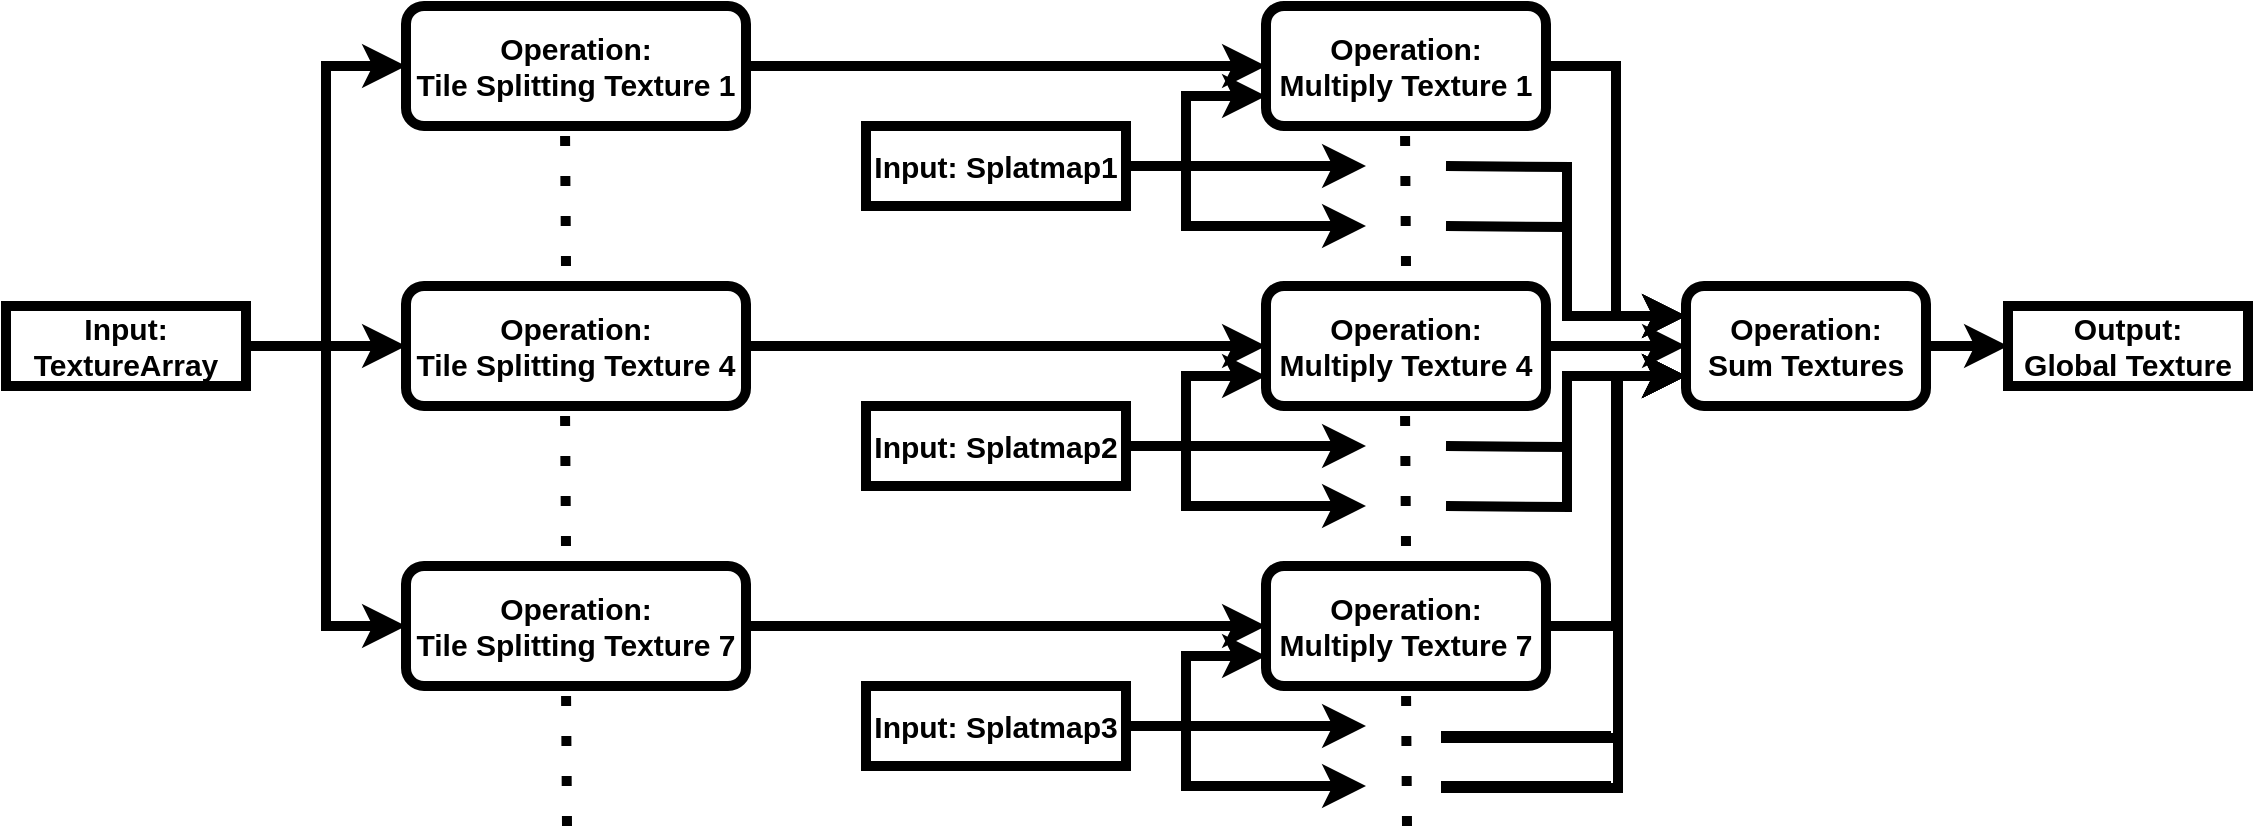<mxfile version="21.6.9" type="device">
  <diagram name="Seite-1" id="BR2Rp6PyL2SB_ZXEMMr0">
    <mxGraphModel dx="1434" dy="754" grid="1" gridSize="10" guides="1" tooltips="1" connect="1" arrows="1" fold="1" page="1" pageScale="1" pageWidth="827" pageHeight="1169" math="0" shadow="0">
      <root>
        <mxCell id="0" />
        <mxCell id="1" parent="0" />
        <mxCell id="ghjeCqhREolXWBaHiYRA-12" value="&lt;div style=&quot;font-size: 15px;&quot;&gt;Output:&lt;/div&gt;&lt;div style=&quot;font-size: 15px;&quot;&gt;Global Texture&lt;br style=&quot;font-size: 15px;&quot;&gt;&lt;/div&gt;" style="rounded=0;whiteSpace=wrap;html=1;fontSize=15;fontStyle=1;strokeWidth=5;" parent="1" vertex="1">
          <mxGeometry x="1241" y="260" width="120" height="40" as="geometry" />
        </mxCell>
        <mxCell id="ghjeCqhREolXWBaHiYRA-67" style="edgeStyle=orthogonalEdgeStyle;rounded=0;orthogonalLoop=1;jettySize=auto;html=1;exitX=1;exitY=0.5;exitDx=0;exitDy=0;entryX=0;entryY=0.75;entryDx=0;entryDy=0;fontSize=15;fontStyle=1;strokeWidth=5;" parent="1" source="ghjeCqhREolXWBaHiYRA-42" target="ghjeCqhREolXWBaHiYRA-59" edge="1">
          <mxGeometry relative="1" as="geometry">
            <Array as="points">
              <mxPoint x="830" y="330" />
              <mxPoint x="830" y="295" />
            </Array>
          </mxGeometry>
        </mxCell>
        <mxCell id="Ah2B2O324_cnOFENHYQl-11" style="edgeStyle=orthogonalEdgeStyle;rounded=0;orthogonalLoop=1;jettySize=auto;html=1;exitX=1;exitY=0.5;exitDx=0;exitDy=0;strokeWidth=5;" edge="1" parent="1" source="ghjeCqhREolXWBaHiYRA-42">
          <mxGeometry relative="1" as="geometry">
            <mxPoint x="920" y="330" as="targetPoint" />
          </mxGeometry>
        </mxCell>
        <mxCell id="Ah2B2O324_cnOFENHYQl-12" style="edgeStyle=orthogonalEdgeStyle;rounded=0;orthogonalLoop=1;jettySize=auto;html=1;exitX=1;exitY=0.5;exitDx=0;exitDy=0;strokeWidth=5;" edge="1" parent="1" source="ghjeCqhREolXWBaHiYRA-42">
          <mxGeometry relative="1" as="geometry">
            <mxPoint x="920" y="360" as="targetPoint" />
            <Array as="points">
              <mxPoint x="830" y="330" />
              <mxPoint x="830" y="360" />
            </Array>
          </mxGeometry>
        </mxCell>
        <mxCell id="ghjeCqhREolXWBaHiYRA-42" value="&lt;div style=&quot;font-size: 15px;&quot;&gt;Input: Splatmap2&lt;/div&gt;" style="whiteSpace=wrap;html=1;fontSize=15;fontStyle=1;strokeWidth=5;" parent="1" vertex="1">
          <mxGeometry x="670" y="310" width="130" height="40" as="geometry" />
        </mxCell>
        <mxCell id="ghjeCqhREolXWBaHiYRA-68" style="edgeStyle=orthogonalEdgeStyle;rounded=0;orthogonalLoop=1;jettySize=auto;html=1;exitX=1;exitY=0.5;exitDx=0;exitDy=0;entryX=0;entryY=0.75;entryDx=0;entryDy=0;fontSize=15;fontStyle=1;strokeWidth=5;" parent="1" source="ghjeCqhREolXWBaHiYRA-43" target="ghjeCqhREolXWBaHiYRA-60" edge="1">
          <mxGeometry relative="1" as="geometry">
            <Array as="points">
              <mxPoint x="830" y="470" />
              <mxPoint x="830" y="435" />
            </Array>
          </mxGeometry>
        </mxCell>
        <mxCell id="Ah2B2O324_cnOFENHYQl-8" style="edgeStyle=orthogonalEdgeStyle;rounded=0;orthogonalLoop=1;jettySize=auto;html=1;exitX=1;exitY=0.5;exitDx=0;exitDy=0;strokeWidth=5;" edge="1" parent="1" source="ghjeCqhREolXWBaHiYRA-43">
          <mxGeometry relative="1" as="geometry">
            <mxPoint x="920" y="470" as="targetPoint" />
          </mxGeometry>
        </mxCell>
        <mxCell id="Ah2B2O324_cnOFENHYQl-10" style="edgeStyle=orthogonalEdgeStyle;rounded=0;orthogonalLoop=1;jettySize=auto;html=1;exitX=1;exitY=0.5;exitDx=0;exitDy=0;strokeWidth=5;" edge="1" parent="1" source="ghjeCqhREolXWBaHiYRA-43">
          <mxGeometry relative="1" as="geometry">
            <mxPoint x="920" y="500" as="targetPoint" />
            <Array as="points">
              <mxPoint x="830" y="470" />
              <mxPoint x="830" y="500" />
            </Array>
          </mxGeometry>
        </mxCell>
        <mxCell id="ghjeCqhREolXWBaHiYRA-43" value="&lt;div style=&quot;font-size: 15px;&quot;&gt;Input: Splatmap3&lt;/div&gt;" style="whiteSpace=wrap;html=1;fontSize=15;fontStyle=1;strokeWidth=5;" parent="1" vertex="1">
          <mxGeometry x="670" y="450" width="130" height="40" as="geometry" />
        </mxCell>
        <mxCell id="ghjeCqhREolXWBaHiYRA-49" style="edgeStyle=orthogonalEdgeStyle;rounded=0;orthogonalLoop=1;jettySize=auto;html=1;exitX=1;exitY=0.5;exitDx=0;exitDy=0;entryX=0;entryY=0.5;entryDx=0;entryDy=0;fontSize=15;fontStyle=1;strokeWidth=5;" parent="1" source="ghjeCqhREolXWBaHiYRA-45" target="ghjeCqhREolXWBaHiYRA-47" edge="1">
          <mxGeometry relative="1" as="geometry">
            <Array as="points">
              <mxPoint x="400" y="280" />
              <mxPoint x="400" y="140" />
            </Array>
          </mxGeometry>
        </mxCell>
        <mxCell id="ghjeCqhREolXWBaHiYRA-53" style="edgeStyle=orthogonalEdgeStyle;rounded=0;orthogonalLoop=1;jettySize=auto;html=1;exitX=1;exitY=0.5;exitDx=0;exitDy=0;entryX=0;entryY=0.5;entryDx=0;entryDy=0;fontSize=15;fontStyle=1;strokeWidth=5;" parent="1" source="ghjeCqhREolXWBaHiYRA-45" target="ghjeCqhREolXWBaHiYRA-51" edge="1">
          <mxGeometry relative="1" as="geometry">
            <Array as="points">
              <mxPoint x="380" y="280" />
              <mxPoint x="380" y="280" />
            </Array>
          </mxGeometry>
        </mxCell>
        <mxCell id="ghjeCqhREolXWBaHiYRA-57" style="edgeStyle=orthogonalEdgeStyle;rounded=0;orthogonalLoop=1;jettySize=auto;html=1;exitX=1;exitY=0.5;exitDx=0;exitDy=0;entryX=0;entryY=0.5;entryDx=0;entryDy=0;fontSize=15;fontStyle=1;strokeWidth=5;" parent="1" source="ghjeCqhREolXWBaHiYRA-45" target="ghjeCqhREolXWBaHiYRA-55" edge="1">
          <mxGeometry relative="1" as="geometry">
            <Array as="points">
              <mxPoint x="400" y="280" />
              <mxPoint x="400" y="420" />
            </Array>
          </mxGeometry>
        </mxCell>
        <mxCell id="ghjeCqhREolXWBaHiYRA-45" value="Input: TextureArray" style="whiteSpace=wrap;html=1;fontSize=15;fontStyle=1;strokeWidth=5;" parent="1" vertex="1">
          <mxGeometry x="240" y="260" width="120" height="40" as="geometry" />
        </mxCell>
        <mxCell id="ghjeCqhREolXWBaHiYRA-65" style="edgeStyle=orthogonalEdgeStyle;rounded=0;orthogonalLoop=1;jettySize=auto;html=1;exitX=1;exitY=0.5;exitDx=0;exitDy=0;entryX=0;entryY=0.5;entryDx=0;entryDy=0;fontSize=15;fontStyle=1;strokeWidth=5;" parent="1" source="ghjeCqhREolXWBaHiYRA-47" target="ghjeCqhREolXWBaHiYRA-58" edge="1">
          <mxGeometry relative="1" as="geometry" />
        </mxCell>
        <mxCell id="ghjeCqhREolXWBaHiYRA-47" value="&lt;div style=&quot;font-size: 15px;&quot;&gt;Operation:&lt;/div&gt;&lt;div style=&quot;font-size: 15px;&quot;&gt;Tile Splitting Texture 1&lt;br style=&quot;font-size: 15px;&quot;&gt;&lt;/div&gt;" style="rounded=1;whiteSpace=wrap;html=1;fontSize=15;fontStyle=1;strokeWidth=5;" parent="1" vertex="1">
          <mxGeometry x="440" y="110" width="170" height="60" as="geometry" />
        </mxCell>
        <mxCell id="ghjeCqhREolXWBaHiYRA-50" value="" style="endArrow=none;dashed=1;html=1;dashPattern=1 3;strokeWidth=5;jumpSize=6;rounded=1;strokeColor=default;endSize=6;fontSize=15;fontStyle=1" parent="1" edge="1">
          <mxGeometry width="50" height="50" relative="1" as="geometry">
            <mxPoint x="520" y="240" as="sourcePoint" />
            <mxPoint x="519.5" y="170" as="targetPoint" />
          </mxGeometry>
        </mxCell>
        <mxCell id="ghjeCqhREolXWBaHiYRA-64" style="edgeStyle=orthogonalEdgeStyle;rounded=0;orthogonalLoop=1;jettySize=auto;html=1;exitX=1;exitY=0.5;exitDx=0;exitDy=0;entryX=0;entryY=0.5;entryDx=0;entryDy=0;fontSize=15;fontStyle=1;strokeWidth=5;" parent="1" source="ghjeCqhREolXWBaHiYRA-51" target="ghjeCqhREolXWBaHiYRA-59" edge="1">
          <mxGeometry relative="1" as="geometry" />
        </mxCell>
        <mxCell id="ghjeCqhREolXWBaHiYRA-51" value="&lt;div style=&quot;font-size: 15px;&quot;&gt;Operation:&lt;/div&gt;&lt;div style=&quot;font-size: 15px;&quot;&gt;Tile Splitting Texture 4&lt;br style=&quot;font-size: 15px;&quot;&gt;&lt;/div&gt;" style="rounded=1;whiteSpace=wrap;html=1;fontSize=15;fontStyle=1;strokeWidth=5;" parent="1" vertex="1">
          <mxGeometry x="440" y="250" width="170" height="60" as="geometry" />
        </mxCell>
        <mxCell id="ghjeCqhREolXWBaHiYRA-54" value="" style="endArrow=none;dashed=1;html=1;dashPattern=1 3;strokeWidth=5;jumpSize=6;rounded=1;strokeColor=default;endSize=6;fontSize=15;fontStyle=1" parent="1" edge="1">
          <mxGeometry width="50" height="50" relative="1" as="geometry">
            <mxPoint x="520" y="380" as="sourcePoint" />
            <mxPoint x="519.5" y="310" as="targetPoint" />
          </mxGeometry>
        </mxCell>
        <mxCell id="ghjeCqhREolXWBaHiYRA-63" style="edgeStyle=orthogonalEdgeStyle;rounded=0;orthogonalLoop=1;jettySize=auto;html=1;exitX=1;exitY=0.5;exitDx=0;exitDy=0;entryX=0;entryY=0.5;entryDx=0;entryDy=0;fontSize=15;fontStyle=1;strokeWidth=5;" parent="1" source="ghjeCqhREolXWBaHiYRA-55" target="ghjeCqhREolXWBaHiYRA-60" edge="1">
          <mxGeometry relative="1" as="geometry" />
        </mxCell>
        <mxCell id="ghjeCqhREolXWBaHiYRA-55" value="&lt;div style=&quot;font-size: 15px;&quot;&gt;Operation:&lt;/div&gt;&lt;div style=&quot;font-size: 15px;&quot;&gt;Tile Splitting Texture 7&lt;br style=&quot;font-size: 15px;&quot;&gt;&lt;/div&gt;" style="rounded=1;whiteSpace=wrap;html=1;fontSize=15;fontStyle=1;strokeWidth=5;" parent="1" vertex="1">
          <mxGeometry x="440" y="390" width="170" height="60" as="geometry" />
        </mxCell>
        <mxCell id="ghjeCqhREolXWBaHiYRA-71" style="edgeStyle=orthogonalEdgeStyle;rounded=0;orthogonalLoop=1;jettySize=auto;html=1;exitX=1;exitY=0.5;exitDx=0;exitDy=0;entryX=0;entryY=0.25;entryDx=0;entryDy=0;fontSize=15;fontStyle=1;strokeWidth=5;" parent="1" source="ghjeCqhREolXWBaHiYRA-58" target="ghjeCqhREolXWBaHiYRA-69" edge="1">
          <mxGeometry relative="1" as="geometry" />
        </mxCell>
        <mxCell id="ghjeCqhREolXWBaHiYRA-58" value="&lt;div style=&quot;font-size: 15px;&quot;&gt;Operation:&lt;/div&gt;&lt;div style=&quot;font-size: 15px;&quot;&gt;Multiply Texture 1&lt;br style=&quot;font-size: 15px;&quot;&gt;&lt;/div&gt;" style="rounded=1;whiteSpace=wrap;html=1;fontSize=15;fontStyle=1;strokeWidth=5;" parent="1" vertex="1">
          <mxGeometry x="870" y="110" width="140" height="60" as="geometry" />
        </mxCell>
        <mxCell id="ghjeCqhREolXWBaHiYRA-70" style="edgeStyle=orthogonalEdgeStyle;rounded=0;orthogonalLoop=1;jettySize=auto;html=1;exitX=1;exitY=0.5;exitDx=0;exitDy=0;entryX=0;entryY=0.5;entryDx=0;entryDy=0;fontSize=15;fontStyle=1;strokeWidth=5;" parent="1" source="ghjeCqhREolXWBaHiYRA-59" target="ghjeCqhREolXWBaHiYRA-69" edge="1">
          <mxGeometry relative="1" as="geometry" />
        </mxCell>
        <mxCell id="ghjeCqhREolXWBaHiYRA-59" value="&lt;div style=&quot;font-size: 15px;&quot;&gt;Operation:&lt;/div&gt;&lt;div style=&quot;font-size: 15px;&quot;&gt;Multiply Texture 4&lt;br style=&quot;font-size: 15px;&quot;&gt;&lt;/div&gt;" style="rounded=1;whiteSpace=wrap;html=1;fontSize=15;fontStyle=1;strokeWidth=5;" parent="1" vertex="1">
          <mxGeometry x="870" y="250" width="140" height="60" as="geometry" />
        </mxCell>
        <mxCell id="ghjeCqhREolXWBaHiYRA-72" style="edgeStyle=orthogonalEdgeStyle;rounded=0;orthogonalLoop=1;jettySize=auto;html=1;exitX=1;exitY=0.5;exitDx=0;exitDy=0;entryX=0;entryY=0.75;entryDx=0;entryDy=0;fontSize=15;fontStyle=1;strokeWidth=5;" parent="1" source="ghjeCqhREolXWBaHiYRA-60" target="ghjeCqhREolXWBaHiYRA-69" edge="1">
          <mxGeometry relative="1" as="geometry" />
        </mxCell>
        <mxCell id="ghjeCqhREolXWBaHiYRA-60" value="&lt;div style=&quot;font-size: 15px;&quot;&gt;Operation:&lt;/div&gt;&lt;div style=&quot;font-size: 15px;&quot;&gt;Multiply Texture 7&lt;br style=&quot;font-size: 15px;&quot;&gt;&lt;/div&gt;" style="rounded=1;whiteSpace=wrap;html=1;fontSize=15;fontStyle=1;strokeWidth=5;" parent="1" vertex="1">
          <mxGeometry x="870" y="390" width="140" height="60" as="geometry" />
        </mxCell>
        <mxCell id="ghjeCqhREolXWBaHiYRA-61" value="" style="endArrow=none;dashed=1;html=1;dashPattern=1 3;strokeWidth=5;jumpSize=6;rounded=1;strokeColor=default;endSize=6;fontSize=15;fontStyle=1" parent="1" edge="1">
          <mxGeometry width="50" height="50" relative="1" as="geometry">
            <mxPoint x="940" y="380" as="sourcePoint" />
            <mxPoint x="939.5" y="310" as="targetPoint" />
          </mxGeometry>
        </mxCell>
        <mxCell id="ghjeCqhREolXWBaHiYRA-62" value="" style="endArrow=none;dashed=1;html=1;dashPattern=1 3;strokeWidth=5;jumpSize=6;rounded=1;strokeColor=default;endSize=6;fontSize=15;fontStyle=1" parent="1" edge="1">
          <mxGeometry width="50" height="50" relative="1" as="geometry">
            <mxPoint x="940" y="240" as="sourcePoint" />
            <mxPoint x="939.5" y="170" as="targetPoint" />
          </mxGeometry>
        </mxCell>
        <mxCell id="ghjeCqhREolXWBaHiYRA-73" style="edgeStyle=orthogonalEdgeStyle;rounded=0;orthogonalLoop=1;jettySize=auto;html=1;exitX=1;exitY=0.5;exitDx=0;exitDy=0;entryX=0;entryY=0.5;entryDx=0;entryDy=0;fontSize=15;fontStyle=1;strokeWidth=5;" parent="1" source="ghjeCqhREolXWBaHiYRA-69" target="ghjeCqhREolXWBaHiYRA-12" edge="1">
          <mxGeometry relative="1" as="geometry" />
        </mxCell>
        <mxCell id="ghjeCqhREolXWBaHiYRA-69" value="&lt;div style=&quot;font-size: 15px;&quot;&gt;Operation:&lt;/div&gt;&lt;div style=&quot;font-size: 15px;&quot;&gt;Sum Textures&lt;/div&gt;" style="rounded=1;whiteSpace=wrap;html=1;fontSize=15;fontStyle=1;strokeWidth=5;" parent="1" vertex="1">
          <mxGeometry x="1080" y="250" width="120" height="60" as="geometry" />
        </mxCell>
        <mxCell id="Ah2B2O324_cnOFENHYQl-1" value="" style="endArrow=none;dashed=1;html=1;dashPattern=1 3;strokeWidth=5;jumpSize=6;rounded=1;strokeColor=default;endSize=6;fontSize=15;fontStyle=1" edge="1" parent="1">
          <mxGeometry width="50" height="50" relative="1" as="geometry">
            <mxPoint x="520.5" y="520" as="sourcePoint" />
            <mxPoint x="520" y="450" as="targetPoint" />
          </mxGeometry>
        </mxCell>
        <mxCell id="Ah2B2O324_cnOFENHYQl-2" value="" style="endArrow=none;dashed=1;html=1;dashPattern=1 3;strokeWidth=5;jumpSize=6;rounded=1;strokeColor=default;endSize=6;fontSize=15;fontStyle=1" edge="1" parent="1">
          <mxGeometry width="50" height="50" relative="1" as="geometry">
            <mxPoint x="940.5" y="520" as="sourcePoint" />
            <mxPoint x="940" y="450" as="targetPoint" />
          </mxGeometry>
        </mxCell>
        <mxCell id="Ah2B2O324_cnOFENHYQl-16" style="edgeStyle=orthogonalEdgeStyle;rounded=0;orthogonalLoop=1;jettySize=auto;html=1;exitX=1;exitY=0.5;exitDx=0;exitDy=0;strokeWidth=5;" edge="1" parent="1" source="Ah2B2O324_cnOFENHYQl-18">
          <mxGeometry relative="1" as="geometry">
            <mxPoint x="920" y="190" as="targetPoint" />
          </mxGeometry>
        </mxCell>
        <mxCell id="Ah2B2O324_cnOFENHYQl-17" style="edgeStyle=orthogonalEdgeStyle;rounded=0;orthogonalLoop=1;jettySize=auto;html=1;exitX=1;exitY=0.5;exitDx=0;exitDy=0;strokeWidth=5;" edge="1" parent="1" source="Ah2B2O324_cnOFENHYQl-18">
          <mxGeometry relative="1" as="geometry">
            <mxPoint x="920" y="220" as="targetPoint" />
            <Array as="points">
              <mxPoint x="830" y="190" />
              <mxPoint x="830" y="220" />
            </Array>
          </mxGeometry>
        </mxCell>
        <mxCell id="Ah2B2O324_cnOFENHYQl-19" style="edgeStyle=orthogonalEdgeStyle;rounded=0;orthogonalLoop=1;jettySize=auto;html=1;exitX=1;exitY=0.5;exitDx=0;exitDy=0;entryX=0;entryY=0.75;entryDx=0;entryDy=0;strokeWidth=5;" edge="1" parent="1" source="Ah2B2O324_cnOFENHYQl-18" target="ghjeCqhREolXWBaHiYRA-58">
          <mxGeometry relative="1" as="geometry">
            <Array as="points">
              <mxPoint x="830" y="190" />
              <mxPoint x="830" y="155" />
            </Array>
          </mxGeometry>
        </mxCell>
        <mxCell id="Ah2B2O324_cnOFENHYQl-18" value="&lt;div style=&quot;font-size: 15px;&quot;&gt;Input: Splatmap1&lt;/div&gt;" style="whiteSpace=wrap;html=1;fontSize=15;fontStyle=1;strokeWidth=5;" vertex="1" parent="1">
          <mxGeometry x="670" y="170" width="130" height="40" as="geometry" />
        </mxCell>
        <mxCell id="Ah2B2O324_cnOFENHYQl-20" style="edgeStyle=orthogonalEdgeStyle;rounded=0;orthogonalLoop=1;jettySize=auto;html=1;strokeWidth=5;entryX=0;entryY=0.75;entryDx=0;entryDy=0;" edge="1" parent="1" target="ghjeCqhREolXWBaHiYRA-69">
          <mxGeometry relative="1" as="geometry">
            <mxPoint x="930" y="340" as="targetPoint" />
            <mxPoint x="960" y="330" as="sourcePoint" />
          </mxGeometry>
        </mxCell>
        <mxCell id="Ah2B2O324_cnOFENHYQl-21" style="edgeStyle=orthogonalEdgeStyle;rounded=0;orthogonalLoop=1;jettySize=auto;html=1;strokeWidth=5;entryX=0;entryY=0.75;entryDx=0;entryDy=0;" edge="1" parent="1" target="ghjeCqhREolXWBaHiYRA-69">
          <mxGeometry relative="1" as="geometry">
            <mxPoint x="940" y="350" as="targetPoint" />
            <mxPoint x="960" y="360" as="sourcePoint" />
          </mxGeometry>
        </mxCell>
        <mxCell id="Ah2B2O324_cnOFENHYQl-22" style="edgeStyle=orthogonalEdgeStyle;rounded=0;orthogonalLoop=1;jettySize=auto;html=1;strokeWidth=5;entryX=0;entryY=0.25;entryDx=0;entryDy=0;" edge="1" parent="1" target="ghjeCqhREolXWBaHiYRA-69">
          <mxGeometry relative="1" as="geometry">
            <mxPoint x="950" y="360" as="targetPoint" />
            <mxPoint x="960" y="190" as="sourcePoint" />
          </mxGeometry>
        </mxCell>
        <mxCell id="Ah2B2O324_cnOFENHYQl-23" style="edgeStyle=orthogonalEdgeStyle;rounded=0;orthogonalLoop=1;jettySize=auto;html=1;strokeWidth=5;entryX=0;entryY=0.25;entryDx=0;entryDy=0;" edge="1" parent="1" target="ghjeCqhREolXWBaHiYRA-69">
          <mxGeometry relative="1" as="geometry">
            <mxPoint x="960" y="370" as="targetPoint" />
            <mxPoint x="960" y="220" as="sourcePoint" />
          </mxGeometry>
        </mxCell>
        <mxCell id="Ah2B2O324_cnOFENHYQl-29" style="edgeStyle=orthogonalEdgeStyle;rounded=0;orthogonalLoop=1;jettySize=auto;html=1;entryX=0;entryY=0.75;entryDx=0;entryDy=0;fontSize=15;fontStyle=1;strokeWidth=5;" edge="1" parent="1" target="ghjeCqhREolXWBaHiYRA-69">
          <mxGeometry relative="1" as="geometry">
            <mxPoint x="1040" y="476" as="sourcePoint" />
            <mxPoint x="1076" y="295" as="targetPoint" />
            <Array as="points">
              <mxPoint x="960" y="475" />
              <mxPoint x="960" y="476" />
              <mxPoint x="1046" y="476" />
              <mxPoint x="1046" y="295" />
            </Array>
          </mxGeometry>
        </mxCell>
        <mxCell id="Ah2B2O324_cnOFENHYQl-30" style="edgeStyle=orthogonalEdgeStyle;rounded=0;orthogonalLoop=1;jettySize=auto;html=1;entryX=0;entryY=0.75;entryDx=0;entryDy=0;fontSize=15;fontStyle=1;strokeWidth=5;" edge="1" parent="1" target="ghjeCqhREolXWBaHiYRA-69">
          <mxGeometry relative="1" as="geometry">
            <mxPoint x="1040" y="501" as="sourcePoint" />
            <mxPoint x="1080" y="320" as="targetPoint" />
            <Array as="points">
              <mxPoint x="1040" y="500" />
              <mxPoint x="960" y="500" />
              <mxPoint x="960" y="501" />
              <mxPoint x="1046" y="501" />
              <mxPoint x="1046" y="295" />
            </Array>
          </mxGeometry>
        </mxCell>
      </root>
    </mxGraphModel>
  </diagram>
</mxfile>
